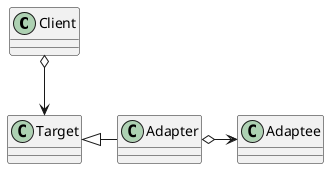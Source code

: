 @startuml
class Client{

}
class Target{

}
class Adapter{

}
class Adaptee{

}

Target <|- Adapter
Adapter o-> Adaptee
Client o--> Target
@enduml